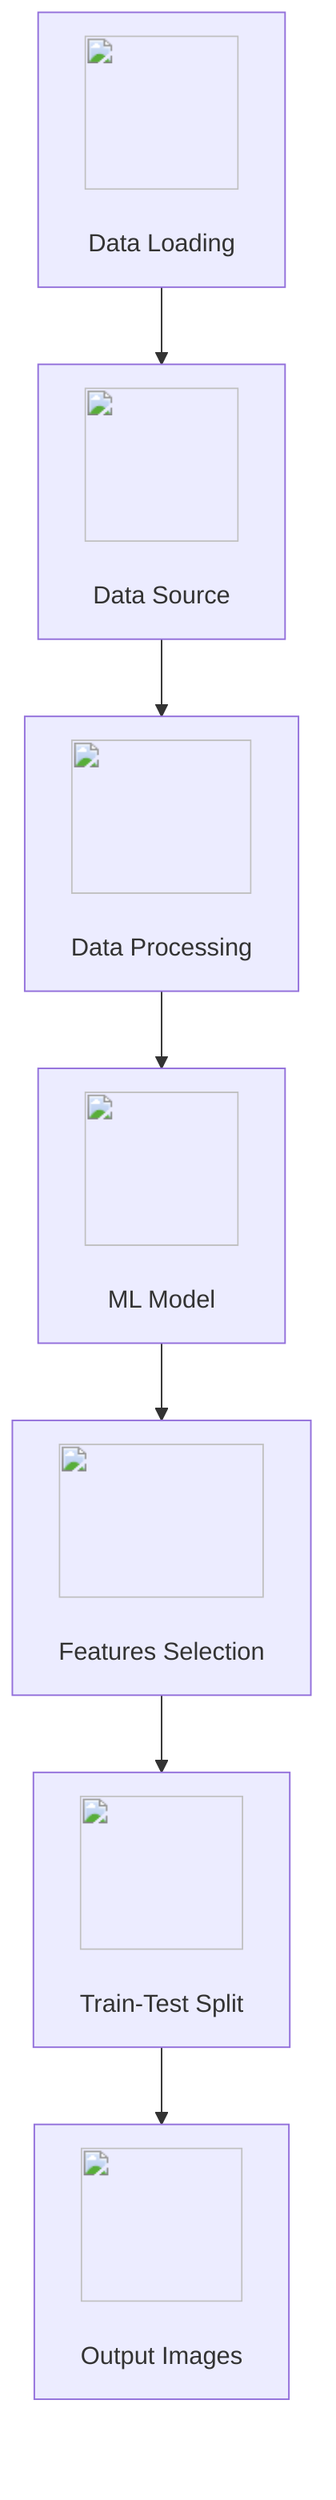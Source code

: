flowchart TD
    A["<img src='icons/file.svg' width=100 height=100/> <br/> Data Loading"] --> B["<img src='icons/database.svg' width=100 height=100/> <br/> Data Source"]
    B --> C["<img src='icons/table.svg' width=100 height=100/> <br/> Data Processing"]
    C --> D["<img src='icons/brain.svg' width=100 height=100/> <br/> ML Model"]
    D --> E["<img src='icons/column_split.svg' width=100 height=100/> <br/> Features Selection"]
    E --> F["<img src='icons/row_split.svg' width=100 height=100/> <br/> Train-Test Split"]
    F --> G["<img src='icons/image.svg' width=100 height=100/> <br/> Output Images"]